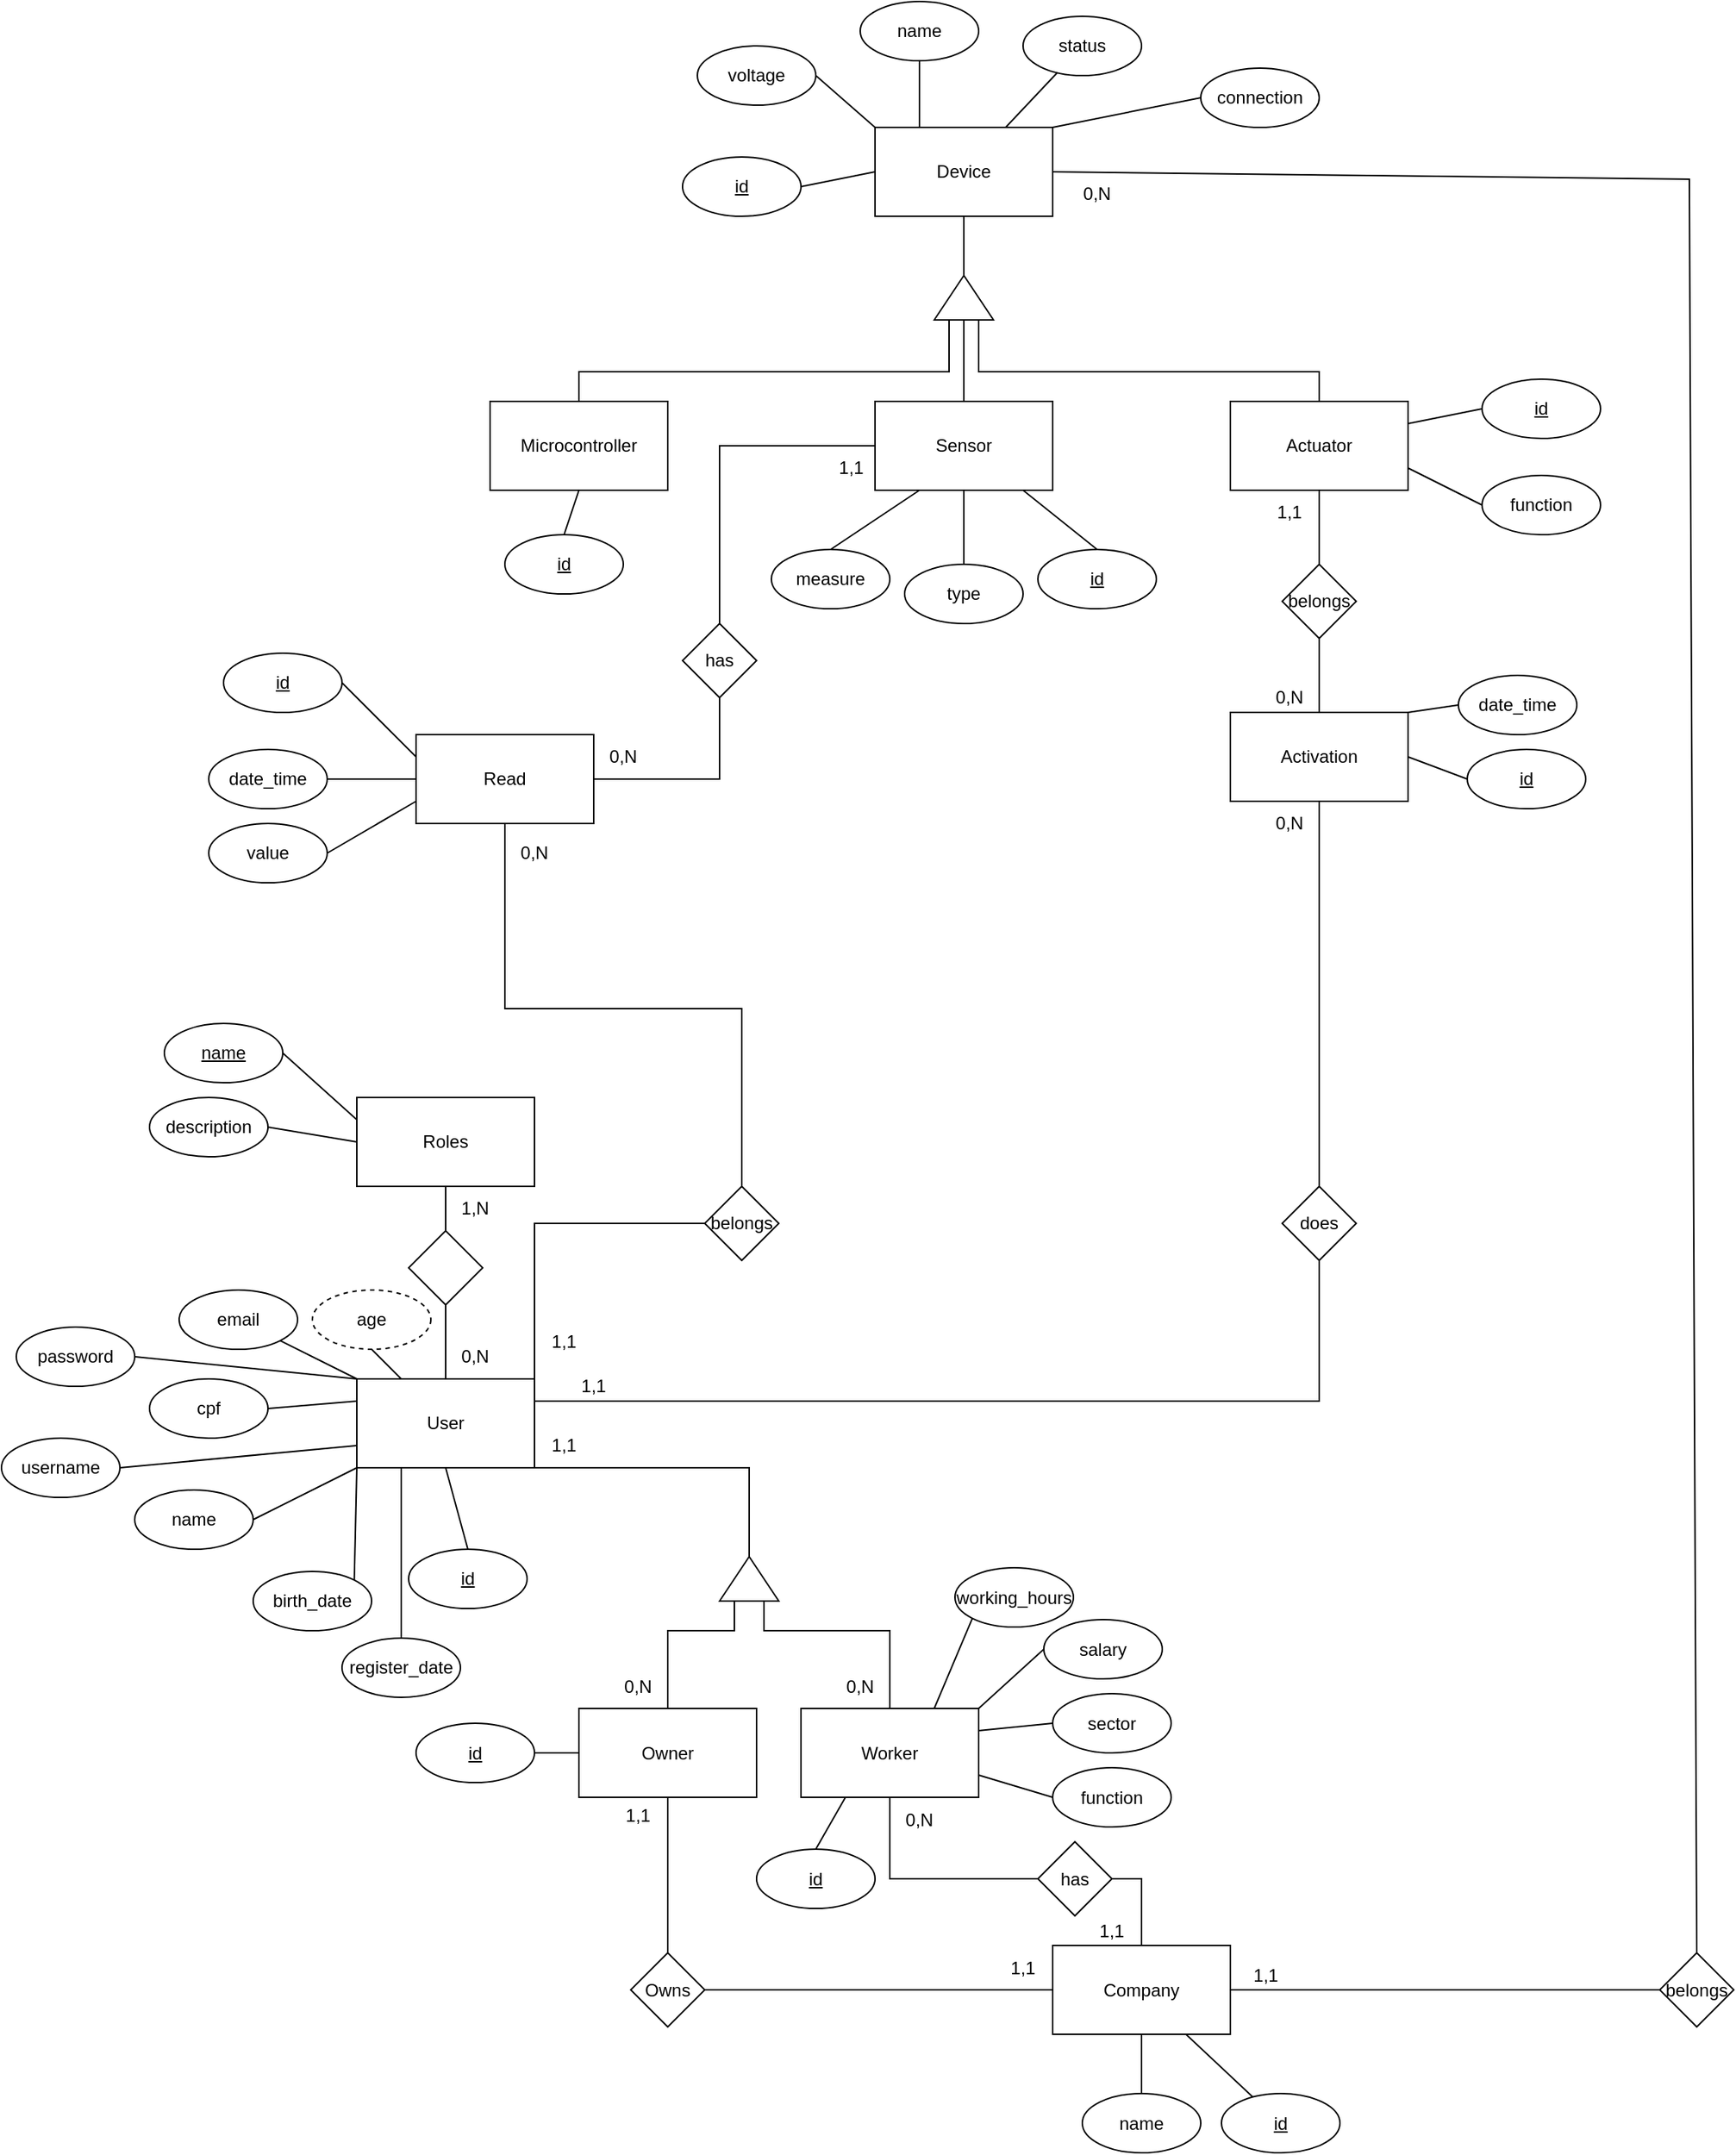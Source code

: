 <mxfile version="21.1.4" type="github">
  <diagram name="Página-1" id="2HrXvCDkFX0DEuUbTWAf">
    <mxGraphModel dx="2327" dy="1999" grid="1" gridSize="10" guides="1" tooltips="1" connect="1" arrows="1" fold="1" page="1" pageScale="1" pageWidth="827" pageHeight="1169" math="0" shadow="0">
      <root>
        <mxCell id="0" />
        <mxCell id="1" parent="0" />
        <mxCell id="Am-JmtcmofWB1MtlpI0O-1" value="User" style="rounded=0;whiteSpace=wrap;html=1;" vertex="1" parent="1">
          <mxGeometry x="-410" y="290" width="120" height="60" as="geometry" />
        </mxCell>
        <mxCell id="Am-JmtcmofWB1MtlpI0O-2" value="Roles" style="rounded=0;whiteSpace=wrap;html=1;" vertex="1" parent="1">
          <mxGeometry x="-410" y="100" width="120" height="60" as="geometry" />
        </mxCell>
        <mxCell id="Am-JmtcmofWB1MtlpI0O-5" value="Company" style="rounded=0;whiteSpace=wrap;html=1;" vertex="1" parent="1">
          <mxGeometry x="60" y="672.5" width="120" height="60" as="geometry" />
        </mxCell>
        <mxCell id="Am-JmtcmofWB1MtlpI0O-7" value="&lt;u&gt;name&lt;/u&gt;" style="ellipse;whiteSpace=wrap;html=1;" vertex="1" parent="1">
          <mxGeometry x="-540" y="50" width="80" height="40" as="geometry" />
        </mxCell>
        <mxCell id="Am-JmtcmofWB1MtlpI0O-8" value="name" style="ellipse;whiteSpace=wrap;html=1;" vertex="1" parent="1">
          <mxGeometry x="-560" y="365" width="80" height="40" as="geometry" />
        </mxCell>
        <mxCell id="Am-JmtcmofWB1MtlpI0O-9" value="username" style="ellipse;whiteSpace=wrap;html=1;" vertex="1" parent="1">
          <mxGeometry x="-650" y="330" width="80" height="40" as="geometry" />
        </mxCell>
        <mxCell id="Am-JmtcmofWB1MtlpI0O-10" value="email" style="ellipse;whiteSpace=wrap;html=1;" vertex="1" parent="1">
          <mxGeometry x="-530" y="230" width="80" height="40" as="geometry" />
        </mxCell>
        <mxCell id="Am-JmtcmofWB1MtlpI0O-11" value="cpf" style="ellipse;whiteSpace=wrap;html=1;" vertex="1" parent="1">
          <mxGeometry x="-550" y="290" width="80" height="40" as="geometry" />
        </mxCell>
        <mxCell id="Am-JmtcmofWB1MtlpI0O-12" value="password" style="ellipse;whiteSpace=wrap;html=1;" vertex="1" parent="1">
          <mxGeometry x="-640" y="255" width="80" height="40" as="geometry" />
        </mxCell>
        <mxCell id="Am-JmtcmofWB1MtlpI0O-13" value="birth_date" style="ellipse;whiteSpace=wrap;html=1;" vertex="1" parent="1">
          <mxGeometry x="-480" y="420" width="80" height="40" as="geometry" />
        </mxCell>
        <mxCell id="Am-JmtcmofWB1MtlpI0O-14" value="name" style="ellipse;whiteSpace=wrap;html=1;" vertex="1" parent="1">
          <mxGeometry x="80" y="772.5" width="80" height="40" as="geometry" />
        </mxCell>
        <mxCell id="Am-JmtcmofWB1MtlpI0O-16" value="" style="rhombus;whiteSpace=wrap;html=1;" vertex="1" parent="1">
          <mxGeometry x="-375" y="190" width="50" height="50" as="geometry" />
        </mxCell>
        <mxCell id="Am-JmtcmofWB1MtlpI0O-17" value="" style="endArrow=none;html=1;rounded=0;exitX=0.5;exitY=0;exitDx=0;exitDy=0;" edge="1" parent="1" source="Am-JmtcmofWB1MtlpI0O-1">
          <mxGeometry width="50" height="50" relative="1" as="geometry">
            <mxPoint x="-400" y="290" as="sourcePoint" />
            <mxPoint x="-350" y="240" as="targetPoint" />
          </mxGeometry>
        </mxCell>
        <mxCell id="Am-JmtcmofWB1MtlpI0O-18" value="" style="endArrow=none;html=1;rounded=0;exitX=0.5;exitY=0;exitDx=0;exitDy=0;" edge="1" parent="1" source="Am-JmtcmofWB1MtlpI0O-16">
          <mxGeometry width="50" height="50" relative="1" as="geometry">
            <mxPoint x="-400" y="210" as="sourcePoint" />
            <mxPoint x="-350" y="160" as="targetPoint" />
          </mxGeometry>
        </mxCell>
        <mxCell id="Am-JmtcmofWB1MtlpI0O-19" value="" style="endArrow=none;html=1;rounded=0;exitX=1;exitY=0.5;exitDx=0;exitDy=0;entryX=0;entryY=0.75;entryDx=0;entryDy=0;" edge="1" parent="1" source="Am-JmtcmofWB1MtlpI0O-9" target="Am-JmtcmofWB1MtlpI0O-1">
          <mxGeometry width="50" height="50" relative="1" as="geometry">
            <mxPoint x="-190" y="300" as="sourcePoint" />
            <mxPoint x="-140" y="250" as="targetPoint" />
          </mxGeometry>
        </mxCell>
        <mxCell id="Am-JmtcmofWB1MtlpI0O-20" value="description" style="ellipse;whiteSpace=wrap;html=1;" vertex="1" parent="1">
          <mxGeometry x="-550" y="100" width="80" height="40" as="geometry" />
        </mxCell>
        <mxCell id="Am-JmtcmofWB1MtlpI0O-22" value="" style="endArrow=none;html=1;rounded=0;entryX=1;entryY=0.5;entryDx=0;entryDy=0;exitX=0;exitY=0.5;exitDx=0;exitDy=0;" edge="1" parent="1" source="Am-JmtcmofWB1MtlpI0O-2" target="Am-JmtcmofWB1MtlpI0O-20">
          <mxGeometry width="50" height="50" relative="1" as="geometry">
            <mxPoint x="-530" y="230" as="sourcePoint" />
            <mxPoint x="-480" y="180" as="targetPoint" />
          </mxGeometry>
        </mxCell>
        <mxCell id="Am-JmtcmofWB1MtlpI0O-23" value="" style="endArrow=none;html=1;rounded=0;exitX=1;exitY=0.5;exitDx=0;exitDy=0;entryX=0;entryY=0.25;entryDx=0;entryDy=0;" edge="1" parent="1" source="Am-JmtcmofWB1MtlpI0O-7" target="Am-JmtcmofWB1MtlpI0O-2">
          <mxGeometry width="50" height="50" relative="1" as="geometry">
            <mxPoint x="-430" y="90" as="sourcePoint" />
            <mxPoint x="-380" y="40" as="targetPoint" />
          </mxGeometry>
        </mxCell>
        <mxCell id="Am-JmtcmofWB1MtlpI0O-24" value="" style="endArrow=none;html=1;rounded=0;exitX=1;exitY=0.5;exitDx=0;exitDy=0;entryX=0;entryY=0;entryDx=0;entryDy=0;" edge="1" parent="1" source="Am-JmtcmofWB1MtlpI0O-12" target="Am-JmtcmofWB1MtlpI0O-1">
          <mxGeometry width="50" height="50" relative="1" as="geometry">
            <mxPoint x="-180" y="310" as="sourcePoint" />
            <mxPoint x="-130" y="260" as="targetPoint" />
          </mxGeometry>
        </mxCell>
        <mxCell id="Am-JmtcmofWB1MtlpI0O-25" value="" style="endArrow=none;html=1;rounded=0;exitX=1;exitY=0;exitDx=0;exitDy=0;entryX=0;entryY=1;entryDx=0;entryDy=0;" edge="1" parent="1" source="Am-JmtcmofWB1MtlpI0O-13" target="Am-JmtcmofWB1MtlpI0O-1">
          <mxGeometry width="50" height="50" relative="1" as="geometry">
            <mxPoint x="-170" y="320" as="sourcePoint" />
            <mxPoint x="-120" y="270" as="targetPoint" />
          </mxGeometry>
        </mxCell>
        <mxCell id="Am-JmtcmofWB1MtlpI0O-26" value="" style="endArrow=none;html=1;rounded=0;exitX=1;exitY=0.5;exitDx=0;exitDy=0;entryX=0;entryY=1;entryDx=0;entryDy=0;" edge="1" parent="1" source="Am-JmtcmofWB1MtlpI0O-8" target="Am-JmtcmofWB1MtlpI0O-1">
          <mxGeometry width="50" height="50" relative="1" as="geometry">
            <mxPoint x="-160" y="330" as="sourcePoint" />
            <mxPoint x="-110" y="280" as="targetPoint" />
          </mxGeometry>
        </mxCell>
        <mxCell id="Am-JmtcmofWB1MtlpI0O-27" value="" style="endArrow=none;html=1;rounded=0;exitX=1;exitY=0.5;exitDx=0;exitDy=0;entryX=0;entryY=0.25;entryDx=0;entryDy=0;" edge="1" parent="1" source="Am-JmtcmofWB1MtlpI0O-11" target="Am-JmtcmofWB1MtlpI0O-1">
          <mxGeometry width="50" height="50" relative="1" as="geometry">
            <mxPoint x="-150" y="340" as="sourcePoint" />
            <mxPoint x="-100" y="290" as="targetPoint" />
          </mxGeometry>
        </mxCell>
        <mxCell id="Am-JmtcmofWB1MtlpI0O-28" value="" style="endArrow=none;html=1;rounded=0;entryX=1;entryY=1;entryDx=0;entryDy=0;" edge="1" parent="1" target="Am-JmtcmofWB1MtlpI0O-10">
          <mxGeometry width="50" height="50" relative="1" as="geometry">
            <mxPoint x="-410" y="290" as="sourcePoint" />
            <mxPoint x="-90" y="300" as="targetPoint" />
          </mxGeometry>
        </mxCell>
        <mxCell id="Am-JmtcmofWB1MtlpI0O-30" value="" style="endArrow=none;html=1;rounded=0;entryX=0.5;entryY=0;entryDx=0;entryDy=0;exitX=0.5;exitY=1;exitDx=0;exitDy=0;" edge="1" parent="1" source="Am-JmtcmofWB1MtlpI0O-5" target="Am-JmtcmofWB1MtlpI0O-14">
          <mxGeometry width="50" height="50" relative="1" as="geometry">
            <mxPoint x="130" y="642.5" as="sourcePoint" />
            <mxPoint x="180" y="592.5" as="targetPoint" />
          </mxGeometry>
        </mxCell>
        <mxCell id="Am-JmtcmofWB1MtlpI0O-35" value="1,N" style="text;html=1;strokeColor=none;fillColor=none;align=center;verticalAlign=middle;whiteSpace=wrap;rounded=0;" vertex="1" parent="1">
          <mxGeometry x="-360" y="160" width="60" height="30" as="geometry" />
        </mxCell>
        <mxCell id="Am-JmtcmofWB1MtlpI0O-36" value="0,N" style="text;html=1;strokeColor=none;fillColor=none;align=center;verticalAlign=middle;whiteSpace=wrap;rounded=0;" vertex="1" parent="1">
          <mxGeometry x="-360" y="260" width="60" height="30" as="geometry" />
        </mxCell>
        <mxCell id="Am-JmtcmofWB1MtlpI0O-39" value="Worker" style="rounded=0;whiteSpace=wrap;html=1;" vertex="1" parent="1">
          <mxGeometry x="-110" y="512.5" width="120" height="60" as="geometry" />
        </mxCell>
        <mxCell id="Am-JmtcmofWB1MtlpI0O-41" value="age" style="ellipse;whiteSpace=wrap;html=1;dashed=1;" vertex="1" parent="1">
          <mxGeometry x="-440" y="230" width="80" height="40" as="geometry" />
        </mxCell>
        <mxCell id="Am-JmtcmofWB1MtlpI0O-42" value="" style="endArrow=none;html=1;rounded=0;entryX=0.25;entryY=0;entryDx=0;entryDy=0;exitX=0.5;exitY=1;exitDx=0;exitDy=0;" edge="1" parent="1" source="Am-JmtcmofWB1MtlpI0O-41" target="Am-JmtcmofWB1MtlpI0O-1">
          <mxGeometry width="50" height="50" relative="1" as="geometry">
            <mxPoint x="-400" y="315" as="sourcePoint" />
            <mxPoint x="-452" y="274" as="targetPoint" />
          </mxGeometry>
        </mxCell>
        <mxCell id="Am-JmtcmofWB1MtlpI0O-45" value="register_date" style="ellipse;whiteSpace=wrap;html=1;" vertex="1" parent="1">
          <mxGeometry x="-420" y="465" width="80" height="40" as="geometry" />
        </mxCell>
        <mxCell id="Am-JmtcmofWB1MtlpI0O-46" value="" style="endArrow=none;html=1;rounded=0;exitX=0.5;exitY=0;exitDx=0;exitDy=0;entryX=0.25;entryY=1;entryDx=0;entryDy=0;" edge="1" parent="1" source="Am-JmtcmofWB1MtlpI0O-45" target="Am-JmtcmofWB1MtlpI0O-1">
          <mxGeometry width="50" height="50" relative="1" as="geometry">
            <mxPoint x="-390" y="430" as="sourcePoint" />
            <mxPoint x="-340" y="360" as="targetPoint" />
          </mxGeometry>
        </mxCell>
        <mxCell id="Am-JmtcmofWB1MtlpI0O-47" value="function" style="ellipse;whiteSpace=wrap;html=1;" vertex="1" parent="1">
          <mxGeometry x="60" y="552.5" width="80" height="40" as="geometry" />
        </mxCell>
        <mxCell id="Am-JmtcmofWB1MtlpI0O-48" value="sector" style="ellipse;whiteSpace=wrap;html=1;" vertex="1" parent="1">
          <mxGeometry x="60" y="502.5" width="80" height="40" as="geometry" />
        </mxCell>
        <mxCell id="Am-JmtcmofWB1MtlpI0O-49" value="working_hours" style="ellipse;whiteSpace=wrap;html=1;" vertex="1" parent="1">
          <mxGeometry x="-6" y="417.5" width="80" height="40" as="geometry" />
        </mxCell>
        <mxCell id="Am-JmtcmofWB1MtlpI0O-50" value="&lt;u&gt;id&lt;/u&gt;" style="ellipse;whiteSpace=wrap;html=1;" vertex="1" parent="1">
          <mxGeometry x="-375" y="405" width="80" height="40" as="geometry" />
        </mxCell>
        <mxCell id="Am-JmtcmofWB1MtlpI0O-51" value="" style="endArrow=none;html=1;rounded=0;exitX=0.5;exitY=1;exitDx=0;exitDy=0;entryX=0.5;entryY=0;entryDx=0;entryDy=0;" edge="1" parent="1" source="Am-JmtcmofWB1MtlpI0O-1" target="Am-JmtcmofWB1MtlpI0O-50">
          <mxGeometry width="50" height="50" relative="1" as="geometry">
            <mxPoint x="-452" y="436" as="sourcePoint" />
            <mxPoint x="-370" y="360" as="targetPoint" />
          </mxGeometry>
        </mxCell>
        <mxCell id="Am-JmtcmofWB1MtlpI0O-52" value="&lt;u&gt;id&lt;/u&gt;" style="ellipse;whiteSpace=wrap;html=1;" vertex="1" parent="1">
          <mxGeometry x="174" y="772.5" width="80" height="40" as="geometry" />
        </mxCell>
        <mxCell id="Am-JmtcmofWB1MtlpI0O-53" value="" style="endArrow=none;html=1;rounded=0;entryX=0.75;entryY=1;entryDx=0;entryDy=0;" edge="1" parent="1" source="Am-JmtcmofWB1MtlpI0O-52" target="Am-JmtcmofWB1MtlpI0O-5">
          <mxGeometry width="50" height="50" relative="1" as="geometry">
            <mxPoint y="712.5" as="sourcePoint" />
            <mxPoint x="-20" y="642.5" as="targetPoint" />
          </mxGeometry>
        </mxCell>
        <mxCell id="Am-JmtcmofWB1MtlpI0O-54" value="&lt;u&gt;id&lt;/u&gt;" style="ellipse;whiteSpace=wrap;html=1;" vertex="1" parent="1">
          <mxGeometry x="-140" y="607.5" width="80" height="40" as="geometry" />
        </mxCell>
        <mxCell id="Am-JmtcmofWB1MtlpI0O-57" value="salary" style="ellipse;whiteSpace=wrap;html=1;" vertex="1" parent="1">
          <mxGeometry x="54" y="452.5" width="80" height="40" as="geometry" />
        </mxCell>
        <mxCell id="Am-JmtcmofWB1MtlpI0O-61" value="has" style="rhombus;whiteSpace=wrap;html=1;" vertex="1" parent="1">
          <mxGeometry x="50" y="602.5" width="50" height="50" as="geometry" />
        </mxCell>
        <mxCell id="Am-JmtcmofWB1MtlpI0O-62" value="" style="endArrow=none;html=1;rounded=0;entryX=0.5;entryY=1;entryDx=0;entryDy=0;exitX=0;exitY=0.5;exitDx=0;exitDy=0;" edge="1" parent="1" source="Am-JmtcmofWB1MtlpI0O-61" target="Am-JmtcmofWB1MtlpI0O-39">
          <mxGeometry width="50" height="50" relative="1" as="geometry">
            <mxPoint x="-160" y="782.5" as="sourcePoint" />
            <mxPoint x="-110" y="732.5" as="targetPoint" />
            <Array as="points">
              <mxPoint x="-50" y="627.5" />
            </Array>
          </mxGeometry>
        </mxCell>
        <mxCell id="Am-JmtcmofWB1MtlpI0O-63" value="" style="endArrow=none;html=1;rounded=0;exitX=0.5;exitY=0;exitDx=0;exitDy=0;entryX=1;entryY=0.5;entryDx=0;entryDy=0;" edge="1" parent="1" source="Am-JmtcmofWB1MtlpI0O-5" target="Am-JmtcmofWB1MtlpI0O-61">
          <mxGeometry width="50" height="50" relative="1" as="geometry">
            <mxPoint x="-120" y="722.5" as="sourcePoint" />
            <mxPoint x="30" y="627.5" as="targetPoint" />
            <Array as="points">
              <mxPoint x="120" y="627.5" />
            </Array>
          </mxGeometry>
        </mxCell>
        <mxCell id="Am-JmtcmofWB1MtlpI0O-64" value="0,N" style="text;html=1;strokeColor=none;fillColor=none;align=center;verticalAlign=middle;whiteSpace=wrap;rounded=0;" vertex="1" parent="1">
          <mxGeometry x="-60" y="572.5" width="60" height="30" as="geometry" />
        </mxCell>
        <mxCell id="Am-JmtcmofWB1MtlpI0O-65" value="1,1" style="text;html=1;strokeColor=none;fillColor=none;align=center;verticalAlign=middle;whiteSpace=wrap;rounded=0;" vertex="1" parent="1">
          <mxGeometry x="70" y="647.5" width="60" height="30" as="geometry" />
        </mxCell>
        <mxCell id="Am-JmtcmofWB1MtlpI0O-67" value="" style="endArrow=none;html=1;rounded=0;exitX=1;exitY=0.75;exitDx=0;exitDy=0;entryX=1;entryY=0.5;entryDx=0;entryDy=0;" edge="1" parent="1" source="Am-JmtcmofWB1MtlpI0O-1" target="Am-JmtcmofWB1MtlpI0O-159">
          <mxGeometry width="50" height="50" relative="1" as="geometry">
            <mxPoint x="-390" y="430" as="sourcePoint" />
            <mxPoint x="-140" y="360" as="targetPoint" />
            <Array as="points">
              <mxPoint x="-290" y="350" />
              <mxPoint x="-145" y="350" />
            </Array>
          </mxGeometry>
        </mxCell>
        <mxCell id="Am-JmtcmofWB1MtlpI0O-68" value="" style="endArrow=none;html=1;rounded=0;exitX=0.5;exitY=0;exitDx=0;exitDy=0;entryX=0;entryY=0.75;entryDx=0;entryDy=0;" edge="1" parent="1" source="Am-JmtcmofWB1MtlpI0O-39" target="Am-JmtcmofWB1MtlpI0O-159">
          <mxGeometry width="50" height="50" relative="1" as="geometry">
            <mxPoint x="-160" y="542.5" as="sourcePoint" />
            <mxPoint x="-130" y="460" as="targetPoint" />
            <Array as="points">
              <mxPoint x="-50" y="460" />
              <mxPoint x="-135" y="460" />
            </Array>
          </mxGeometry>
        </mxCell>
        <mxCell id="Am-JmtcmofWB1MtlpI0O-69" value="" style="endArrow=none;html=1;rounded=0;exitX=0;exitY=1;exitDx=0;exitDy=0;entryX=0.75;entryY=0;entryDx=0;entryDy=0;" edge="1" parent="1" source="Am-JmtcmofWB1MtlpI0O-49" target="Am-JmtcmofWB1MtlpI0O-39">
          <mxGeometry width="50" height="50" relative="1" as="geometry">
            <mxPoint x="-352" y="548.5" as="sourcePoint" />
            <mxPoint x="-270" y="472.5" as="targetPoint" />
          </mxGeometry>
        </mxCell>
        <mxCell id="Am-JmtcmofWB1MtlpI0O-70" value="" style="endArrow=none;html=1;rounded=0;entryX=0.25;entryY=1;entryDx=0;entryDy=0;exitX=0.5;exitY=0;exitDx=0;exitDy=0;" edge="1" parent="1" source="Am-JmtcmofWB1MtlpI0O-54" target="Am-JmtcmofWB1MtlpI0O-39">
          <mxGeometry width="50" height="50" relative="1" as="geometry">
            <mxPoint x="-80" y="692.5" as="sourcePoint" />
            <mxPoint x="-30" y="642.5" as="targetPoint" />
          </mxGeometry>
        </mxCell>
        <mxCell id="Am-JmtcmofWB1MtlpI0O-71" value="" style="endArrow=none;html=1;rounded=0;entryX=1;entryY=0.75;entryDx=0;entryDy=0;exitX=0;exitY=0.5;exitDx=0;exitDy=0;" edge="1" parent="1" source="Am-JmtcmofWB1MtlpI0O-47" target="Am-JmtcmofWB1MtlpI0O-39">
          <mxGeometry width="50" height="50" relative="1" as="geometry">
            <mxPoint x="-80" y="692.5" as="sourcePoint" />
            <mxPoint x="-30" y="642.5" as="targetPoint" />
          </mxGeometry>
        </mxCell>
        <mxCell id="Am-JmtcmofWB1MtlpI0O-72" value="" style="endArrow=none;html=1;rounded=0;entryX=0;entryY=0.5;entryDx=0;entryDy=0;exitX=1;exitY=0.25;exitDx=0;exitDy=0;" edge="1" parent="1" source="Am-JmtcmofWB1MtlpI0O-39" target="Am-JmtcmofWB1MtlpI0O-48">
          <mxGeometry width="50" height="50" relative="1" as="geometry">
            <mxPoint x="-80" y="692.5" as="sourcePoint" />
            <mxPoint x="-30" y="642.5" as="targetPoint" />
          </mxGeometry>
        </mxCell>
        <mxCell id="Am-JmtcmofWB1MtlpI0O-73" value="" style="endArrow=none;html=1;rounded=0;entryX=0;entryY=0.5;entryDx=0;entryDy=0;exitX=1;exitY=0;exitDx=0;exitDy=0;" edge="1" parent="1" source="Am-JmtcmofWB1MtlpI0O-39" target="Am-JmtcmofWB1MtlpI0O-57">
          <mxGeometry width="50" height="50" relative="1" as="geometry">
            <mxPoint x="-80" y="692.5" as="sourcePoint" />
            <mxPoint x="-30" y="642.5" as="targetPoint" />
          </mxGeometry>
        </mxCell>
        <mxCell id="Am-JmtcmofWB1MtlpI0O-74" value="1,1" style="text;html=1;strokeColor=none;fillColor=none;align=center;verticalAlign=middle;whiteSpace=wrap;rounded=0;" vertex="1" parent="1">
          <mxGeometry x="-300" y="320" width="60" height="30" as="geometry" />
        </mxCell>
        <mxCell id="Am-JmtcmofWB1MtlpI0O-75" value="0,N" style="text;html=1;strokeColor=none;fillColor=none;align=center;verticalAlign=middle;whiteSpace=wrap;rounded=0;" vertex="1" parent="1">
          <mxGeometry x="-100" y="482.5" width="60" height="30" as="geometry" />
        </mxCell>
        <mxCell id="Am-JmtcmofWB1MtlpI0O-76" value="Device" style="rounded=0;whiteSpace=wrap;html=1;" vertex="1" parent="1">
          <mxGeometry x="-60" y="-555" width="120" height="60" as="geometry" />
        </mxCell>
        <mxCell id="Am-JmtcmofWB1MtlpI0O-77" value="&lt;u&gt;id&lt;/u&gt;" style="ellipse;whiteSpace=wrap;html=1;" vertex="1" parent="1">
          <mxGeometry x="-190" y="-535" width="80" height="40" as="geometry" />
        </mxCell>
        <mxCell id="Am-JmtcmofWB1MtlpI0O-78" value="voltage" style="ellipse;whiteSpace=wrap;html=1;" vertex="1" parent="1">
          <mxGeometry x="-180" y="-610" width="80" height="40" as="geometry" />
        </mxCell>
        <mxCell id="Am-JmtcmofWB1MtlpI0O-79" value="status" style="ellipse;whiteSpace=wrap;html=1;" vertex="1" parent="1">
          <mxGeometry x="40" y="-630" width="80" height="40" as="geometry" />
        </mxCell>
        <mxCell id="Am-JmtcmofWB1MtlpI0O-80" value="name" style="ellipse;whiteSpace=wrap;html=1;" vertex="1" parent="1">
          <mxGeometry x="-70" y="-640" width="80" height="40" as="geometry" />
        </mxCell>
        <mxCell id="Am-JmtcmofWB1MtlpI0O-81" value="connection" style="ellipse;whiteSpace=wrap;html=1;" vertex="1" parent="1">
          <mxGeometry x="160" y="-595" width="80" height="40" as="geometry" />
        </mxCell>
        <mxCell id="Am-JmtcmofWB1MtlpI0O-82" value="" style="triangle;whiteSpace=wrap;html=1;rotation=-90;" vertex="1" parent="1">
          <mxGeometry x="-15" y="-460" width="30" height="40" as="geometry" />
        </mxCell>
        <mxCell id="Am-JmtcmofWB1MtlpI0O-83" value="Microcontroller" style="rounded=0;whiteSpace=wrap;html=1;" vertex="1" parent="1">
          <mxGeometry x="-320" y="-370" width="120" height="60" as="geometry" />
        </mxCell>
        <mxCell id="Am-JmtcmofWB1MtlpI0O-84" value="&lt;u&gt;id&lt;/u&gt;" style="ellipse;whiteSpace=wrap;html=1;" vertex="1" parent="1">
          <mxGeometry x="-310" y="-280" width="80" height="40" as="geometry" />
        </mxCell>
        <mxCell id="Am-JmtcmofWB1MtlpI0O-85" value="Sensor" style="rounded=0;whiteSpace=wrap;html=1;" vertex="1" parent="1">
          <mxGeometry x="-60" y="-370" width="120" height="60" as="geometry" />
        </mxCell>
        <mxCell id="Am-JmtcmofWB1MtlpI0O-86" value="&lt;u&gt;id&lt;/u&gt;" style="ellipse;whiteSpace=wrap;html=1;" vertex="1" parent="1">
          <mxGeometry x="50" y="-270" width="80" height="40" as="geometry" />
        </mxCell>
        <mxCell id="Am-JmtcmofWB1MtlpI0O-87" value="measure" style="ellipse;whiteSpace=wrap;html=1;" vertex="1" parent="1">
          <mxGeometry x="-130" y="-270" width="80" height="40" as="geometry" />
        </mxCell>
        <mxCell id="Am-JmtcmofWB1MtlpI0O-88" value="Actuator" style="rounded=0;whiteSpace=wrap;html=1;" vertex="1" parent="1">
          <mxGeometry x="180" y="-370" width="120" height="60" as="geometry" />
        </mxCell>
        <mxCell id="Am-JmtcmofWB1MtlpI0O-89" value="&lt;u&gt;id&lt;/u&gt;" style="ellipse;whiteSpace=wrap;html=1;" vertex="1" parent="1">
          <mxGeometry x="350" y="-385" width="80" height="40" as="geometry" />
        </mxCell>
        <mxCell id="Am-JmtcmofWB1MtlpI0O-90" value="function" style="ellipse;whiteSpace=wrap;html=1;" vertex="1" parent="1">
          <mxGeometry x="350" y="-320" width="80" height="40" as="geometry" />
        </mxCell>
        <mxCell id="Am-JmtcmofWB1MtlpI0O-91" value="Read" style="rounded=0;whiteSpace=wrap;html=1;" vertex="1" parent="1">
          <mxGeometry x="-370" y="-145" width="120" height="60" as="geometry" />
        </mxCell>
        <mxCell id="Am-JmtcmofWB1MtlpI0O-92" value="&lt;u&gt;id&lt;/u&gt;" style="ellipse;whiteSpace=wrap;html=1;" vertex="1" parent="1">
          <mxGeometry x="-500" y="-200" width="80" height="40" as="geometry" />
        </mxCell>
        <mxCell id="Am-JmtcmofWB1MtlpI0O-93" value="value" style="ellipse;whiteSpace=wrap;html=1;" vertex="1" parent="1">
          <mxGeometry x="-510" y="-85" width="80" height="40" as="geometry" />
        </mxCell>
        <mxCell id="Am-JmtcmofWB1MtlpI0O-94" value="date_time" style="ellipse;whiteSpace=wrap;html=1;" vertex="1" parent="1">
          <mxGeometry x="-510" y="-135" width="80" height="40" as="geometry" />
        </mxCell>
        <mxCell id="Am-JmtcmofWB1MtlpI0O-95" value="type" style="ellipse;whiteSpace=wrap;html=1;" vertex="1" parent="1">
          <mxGeometry x="-40" y="-260" width="80" height="40" as="geometry" />
        </mxCell>
        <mxCell id="Am-JmtcmofWB1MtlpI0O-96" value="" style="endArrow=none;html=1;rounded=0;entryX=0.5;entryY=1;entryDx=0;entryDy=0;exitX=1;exitY=0.5;exitDx=0;exitDy=0;" edge="1" parent="1" source="Am-JmtcmofWB1MtlpI0O-82" target="Am-JmtcmofWB1MtlpI0O-76">
          <mxGeometry width="50" height="50" relative="1" as="geometry">
            <mxPoint x="-40" y="-370" as="sourcePoint" />
            <mxPoint x="10" y="-420" as="targetPoint" />
          </mxGeometry>
        </mxCell>
        <mxCell id="Am-JmtcmofWB1MtlpI0O-97" value="" style="endArrow=none;html=1;rounded=0;entryX=1;entryY=0.5;entryDx=0;entryDy=0;exitX=0;exitY=0.5;exitDx=0;exitDy=0;" edge="1" parent="1" source="Am-JmtcmofWB1MtlpI0O-76" target="Am-JmtcmofWB1MtlpI0O-77">
          <mxGeometry width="50" height="50" relative="1" as="geometry">
            <mxPoint x="10" y="-280" as="sourcePoint" />
            <mxPoint x="60" y="-330" as="targetPoint" />
          </mxGeometry>
        </mxCell>
        <mxCell id="Am-JmtcmofWB1MtlpI0O-98" value="" style="endArrow=none;html=1;rounded=0;entryX=1;entryY=0.5;entryDx=0;entryDy=0;exitX=0;exitY=0;exitDx=0;exitDy=0;" edge="1" parent="1" source="Am-JmtcmofWB1MtlpI0O-76" target="Am-JmtcmofWB1MtlpI0O-78">
          <mxGeometry width="50" height="50" relative="1" as="geometry">
            <mxPoint x="10" y="-280" as="sourcePoint" />
            <mxPoint x="60" y="-330" as="targetPoint" />
          </mxGeometry>
        </mxCell>
        <mxCell id="Am-JmtcmofWB1MtlpI0O-99" value="" style="endArrow=none;html=1;rounded=0;entryX=0.5;entryY=1;entryDx=0;entryDy=0;exitX=0.25;exitY=0;exitDx=0;exitDy=0;" edge="1" parent="1" source="Am-JmtcmofWB1MtlpI0O-76" target="Am-JmtcmofWB1MtlpI0O-80">
          <mxGeometry width="50" height="50" relative="1" as="geometry">
            <mxPoint x="10" y="-280" as="sourcePoint" />
            <mxPoint x="60" y="-330" as="targetPoint" />
          </mxGeometry>
        </mxCell>
        <mxCell id="Am-JmtcmofWB1MtlpI0O-100" value="" style="endArrow=none;html=1;rounded=0;" edge="1" parent="1" source="Am-JmtcmofWB1MtlpI0O-79" target="Am-JmtcmofWB1MtlpI0O-76">
          <mxGeometry width="50" height="50" relative="1" as="geometry">
            <mxPoint x="10" y="-280" as="sourcePoint" />
            <mxPoint x="60" y="-330" as="targetPoint" />
          </mxGeometry>
        </mxCell>
        <mxCell id="Am-JmtcmofWB1MtlpI0O-101" value="" style="endArrow=none;html=1;rounded=0;entryX=0;entryY=0.5;entryDx=0;entryDy=0;exitX=1;exitY=0;exitDx=0;exitDy=0;" edge="1" parent="1" source="Am-JmtcmofWB1MtlpI0O-76" target="Am-JmtcmofWB1MtlpI0O-81">
          <mxGeometry width="50" height="50" relative="1" as="geometry">
            <mxPoint x="10" y="-280" as="sourcePoint" />
            <mxPoint x="60" y="-330" as="targetPoint" />
          </mxGeometry>
        </mxCell>
        <mxCell id="Am-JmtcmofWB1MtlpI0O-102" value="" style="endArrow=none;html=1;rounded=0;entryX=0;entryY=0.5;entryDx=0;entryDy=0;exitX=0.5;exitY=0;exitDx=0;exitDy=0;" edge="1" parent="1" source="Am-JmtcmofWB1MtlpI0O-85" target="Am-JmtcmofWB1MtlpI0O-82">
          <mxGeometry width="50" height="50" relative="1" as="geometry">
            <mxPoint x="10" y="-280" as="sourcePoint" />
            <mxPoint x="60" y="-330" as="targetPoint" />
          </mxGeometry>
        </mxCell>
        <mxCell id="Am-JmtcmofWB1MtlpI0O-103" value="" style="endArrow=none;html=1;rounded=0;entryX=0;entryY=0.25;entryDx=0;entryDy=0;exitX=0.5;exitY=0;exitDx=0;exitDy=0;" edge="1" parent="1" source="Am-JmtcmofWB1MtlpI0O-83" target="Am-JmtcmofWB1MtlpI0O-82">
          <mxGeometry width="50" height="50" relative="1" as="geometry">
            <mxPoint x="-230" y="-390" as="sourcePoint" />
            <mxPoint x="-30" y="-410" as="targetPoint" />
            <Array as="points">
              <mxPoint x="-260" y="-390" />
              <mxPoint x="-10" y="-390" />
            </Array>
          </mxGeometry>
        </mxCell>
        <mxCell id="Am-JmtcmofWB1MtlpI0O-104" value="" style="endArrow=none;html=1;rounded=0;entryX=0.25;entryY=1;entryDx=0;entryDy=0;exitX=0.5;exitY=0;exitDx=0;exitDy=0;" edge="1" parent="1" source="Am-JmtcmofWB1MtlpI0O-87" target="Am-JmtcmofWB1MtlpI0O-85">
          <mxGeometry width="50" height="50" relative="1" as="geometry">
            <mxPoint x="10" y="-280" as="sourcePoint" />
            <mxPoint x="60" y="-330" as="targetPoint" />
          </mxGeometry>
        </mxCell>
        <mxCell id="Am-JmtcmofWB1MtlpI0O-105" value="" style="endArrow=none;html=1;rounded=0;entryX=0.5;entryY=1;entryDx=0;entryDy=0;exitX=0.5;exitY=0;exitDx=0;exitDy=0;" edge="1" parent="1" source="Am-JmtcmofWB1MtlpI0O-95" target="Am-JmtcmofWB1MtlpI0O-85">
          <mxGeometry width="50" height="50" relative="1" as="geometry">
            <mxPoint x="10" y="-280" as="sourcePoint" />
            <mxPoint x="60" y="-330" as="targetPoint" />
          </mxGeometry>
        </mxCell>
        <mxCell id="Am-JmtcmofWB1MtlpI0O-106" value="" style="endArrow=none;html=1;rounded=0;exitX=0.5;exitY=0;exitDx=0;exitDy=0;" edge="1" parent="1" source="Am-JmtcmofWB1MtlpI0O-86">
          <mxGeometry width="50" height="50" relative="1" as="geometry">
            <mxPoint x="10" y="-280" as="sourcePoint" />
            <mxPoint x="40" y="-310" as="targetPoint" />
          </mxGeometry>
        </mxCell>
        <mxCell id="Am-JmtcmofWB1MtlpI0O-107" value="" style="endArrow=none;html=1;rounded=0;entryX=0;entryY=0.75;entryDx=0;entryDy=0;exitX=0.5;exitY=0;exitDx=0;exitDy=0;" edge="1" parent="1" source="Am-JmtcmofWB1MtlpI0O-88" target="Am-JmtcmofWB1MtlpI0O-82">
          <mxGeometry width="50" height="50" relative="1" as="geometry">
            <mxPoint x="150" y="-390" as="sourcePoint" />
            <mxPoint x="60" y="-330" as="targetPoint" />
            <Array as="points">
              <mxPoint x="240" y="-390" />
              <mxPoint x="10" y="-390" />
            </Array>
          </mxGeometry>
        </mxCell>
        <mxCell id="Am-JmtcmofWB1MtlpI0O-108" value="" style="endArrow=none;html=1;rounded=0;entryX=1;entryY=0.25;entryDx=0;entryDy=0;exitX=0;exitY=0.5;exitDx=0;exitDy=0;" edge="1" parent="1" source="Am-JmtcmofWB1MtlpI0O-89" target="Am-JmtcmofWB1MtlpI0O-88">
          <mxGeometry width="50" height="50" relative="1" as="geometry">
            <mxPoint x="10" y="-280" as="sourcePoint" />
            <mxPoint x="60" y="-330" as="targetPoint" />
          </mxGeometry>
        </mxCell>
        <mxCell id="Am-JmtcmofWB1MtlpI0O-109" value="" style="endArrow=none;html=1;rounded=0;entryX=1;entryY=0.75;entryDx=0;entryDy=0;exitX=0;exitY=0.5;exitDx=0;exitDy=0;" edge="1" parent="1" source="Am-JmtcmofWB1MtlpI0O-90" target="Am-JmtcmofWB1MtlpI0O-88">
          <mxGeometry width="50" height="50" relative="1" as="geometry">
            <mxPoint x="10" y="-280" as="sourcePoint" />
            <mxPoint x="60" y="-330" as="targetPoint" />
          </mxGeometry>
        </mxCell>
        <mxCell id="Am-JmtcmofWB1MtlpI0O-110" value="" style="endArrow=none;html=1;rounded=0;entryX=0.5;entryY=0;entryDx=0;entryDy=0;exitX=0.5;exitY=1;exitDx=0;exitDy=0;" edge="1" parent="1" source="Am-JmtcmofWB1MtlpI0O-83" target="Am-JmtcmofWB1MtlpI0O-84">
          <mxGeometry width="50" height="50" relative="1" as="geometry">
            <mxPoint x="10" y="-280" as="sourcePoint" />
            <mxPoint x="60" y="-330" as="targetPoint" />
          </mxGeometry>
        </mxCell>
        <mxCell id="Am-JmtcmofWB1MtlpI0O-111" value="" style="endArrow=none;html=1;rounded=0;entryX=0;entryY=0.5;entryDx=0;entryDy=0;exitX=0.5;exitY=0;exitDx=0;exitDy=0;" edge="1" parent="1" source="Am-JmtcmofWB1MtlpI0O-112" target="Am-JmtcmofWB1MtlpI0O-85">
          <mxGeometry width="50" height="50" relative="1" as="geometry">
            <mxPoint x="-160" y="-220" as="sourcePoint" />
            <mxPoint x="60" y="-330" as="targetPoint" />
            <Array as="points">
              <mxPoint x="-165" y="-340" />
            </Array>
          </mxGeometry>
        </mxCell>
        <mxCell id="Am-JmtcmofWB1MtlpI0O-112" value="has" style="rhombus;whiteSpace=wrap;html=1;" vertex="1" parent="1">
          <mxGeometry x="-190" y="-220" width="50" height="50" as="geometry" />
        </mxCell>
        <mxCell id="Am-JmtcmofWB1MtlpI0O-113" value="" style="endArrow=none;html=1;rounded=0;exitX=1;exitY=0.5;exitDx=0;exitDy=0;entryX=0.5;entryY=1;entryDx=0;entryDy=0;" edge="1" parent="1" source="Am-JmtcmofWB1MtlpI0O-91" target="Am-JmtcmofWB1MtlpI0O-112">
          <mxGeometry width="50" height="50" relative="1" as="geometry">
            <mxPoint x="-130" y="-130" as="sourcePoint" />
            <mxPoint x="-80" y="-180" as="targetPoint" />
            <Array as="points">
              <mxPoint x="-165" y="-115" />
            </Array>
          </mxGeometry>
        </mxCell>
        <mxCell id="Am-JmtcmofWB1MtlpI0O-117" value="" style="endArrow=none;html=1;rounded=0;exitX=0;exitY=0.5;exitDx=0;exitDy=0;entryX=1;entryY=0.5;entryDx=0;entryDy=0;" edge="1" parent="1" source="Am-JmtcmofWB1MtlpI0O-91" target="Am-JmtcmofWB1MtlpI0O-94">
          <mxGeometry width="50" height="50" relative="1" as="geometry">
            <mxPoint x="-130" y="-130" as="sourcePoint" />
            <mxPoint x="-400" y="-40" as="targetPoint" />
          </mxGeometry>
        </mxCell>
        <mxCell id="Am-JmtcmofWB1MtlpI0O-118" value="" style="endArrow=none;html=1;rounded=0;entryX=0;entryY=0.75;entryDx=0;entryDy=0;exitX=1;exitY=0.5;exitDx=0;exitDy=0;" edge="1" parent="1" source="Am-JmtcmofWB1MtlpI0O-93" target="Am-JmtcmofWB1MtlpI0O-91">
          <mxGeometry width="50" height="50" relative="1" as="geometry">
            <mxPoint x="-130" y="-130" as="sourcePoint" />
            <mxPoint x="-80" y="-180" as="targetPoint" />
          </mxGeometry>
        </mxCell>
        <mxCell id="Am-JmtcmofWB1MtlpI0O-119" value="" style="endArrow=none;html=1;rounded=0;entryX=0;entryY=0.25;entryDx=0;entryDy=0;exitX=1;exitY=0.5;exitDx=0;exitDy=0;" edge="1" parent="1" source="Am-JmtcmofWB1MtlpI0O-92" target="Am-JmtcmofWB1MtlpI0O-91">
          <mxGeometry width="50" height="50" relative="1" as="geometry">
            <mxPoint x="10" y="-190" as="sourcePoint" />
            <mxPoint x="60" y="-240" as="targetPoint" />
          </mxGeometry>
        </mxCell>
        <mxCell id="Am-JmtcmofWB1MtlpI0O-120" value="0,N" style="text;html=1;strokeColor=none;fillColor=none;align=center;verticalAlign=middle;whiteSpace=wrap;rounded=0;" vertex="1" parent="1">
          <mxGeometry x="-260" y="-145" width="60" height="30" as="geometry" />
        </mxCell>
        <mxCell id="Am-JmtcmofWB1MtlpI0O-121" value="1,1" style="text;html=1;strokeColor=none;fillColor=none;align=center;verticalAlign=middle;whiteSpace=wrap;rounded=0;" vertex="1" parent="1">
          <mxGeometry x="-106" y="-340" width="60" height="30" as="geometry" />
        </mxCell>
        <mxCell id="Am-JmtcmofWB1MtlpI0O-124" value="Activation" style="rounded=0;whiteSpace=wrap;html=1;" vertex="1" parent="1">
          <mxGeometry x="180" y="-160" width="120" height="60" as="geometry" />
        </mxCell>
        <mxCell id="Am-JmtcmofWB1MtlpI0O-125" value="belongs" style="rhombus;whiteSpace=wrap;html=1;" vertex="1" parent="1">
          <mxGeometry x="215" y="-260" width="50" height="50" as="geometry" />
        </mxCell>
        <mxCell id="Am-JmtcmofWB1MtlpI0O-126" value="" style="endArrow=none;html=1;rounded=0;entryX=0.5;entryY=1;entryDx=0;entryDy=0;exitX=0.5;exitY=0;exitDx=0;exitDy=0;" edge="1" parent="1" source="Am-JmtcmofWB1MtlpI0O-124" target="Am-JmtcmofWB1MtlpI0O-125">
          <mxGeometry width="50" height="50" relative="1" as="geometry">
            <mxPoint x="360" y="-290" as="sourcePoint" />
            <mxPoint x="310" y="-315" as="targetPoint" />
          </mxGeometry>
        </mxCell>
        <mxCell id="Am-JmtcmofWB1MtlpI0O-127" value="" style="endArrow=none;html=1;rounded=0;entryX=0.5;entryY=1;entryDx=0;entryDy=0;exitX=0.5;exitY=0;exitDx=0;exitDy=0;" edge="1" parent="1" source="Am-JmtcmofWB1MtlpI0O-125" target="Am-JmtcmofWB1MtlpI0O-88">
          <mxGeometry width="50" height="50" relative="1" as="geometry">
            <mxPoint x="370" y="-280" as="sourcePoint" />
            <mxPoint x="320" y="-305" as="targetPoint" />
          </mxGeometry>
        </mxCell>
        <mxCell id="Am-JmtcmofWB1MtlpI0O-129" value="belongs" style="rhombus;whiteSpace=wrap;html=1;" vertex="1" parent="1">
          <mxGeometry x="-175" y="160" width="50" height="50" as="geometry" />
        </mxCell>
        <mxCell id="Am-JmtcmofWB1MtlpI0O-130" value="" style="endArrow=none;html=1;rounded=0;entryX=0.5;entryY=1;entryDx=0;entryDy=0;exitX=0.5;exitY=0;exitDx=0;exitDy=0;" edge="1" parent="1" source="Am-JmtcmofWB1MtlpI0O-129" target="Am-JmtcmofWB1MtlpI0O-91">
          <mxGeometry width="50" height="50" relative="1" as="geometry">
            <mxPoint x="-80" y="150" as="sourcePoint" />
            <mxPoint x="-30" y="100" as="targetPoint" />
            <Array as="points">
              <mxPoint x="-150" y="40" />
              <mxPoint x="-310" y="40" />
            </Array>
          </mxGeometry>
        </mxCell>
        <mxCell id="Am-JmtcmofWB1MtlpI0O-131" value="" style="endArrow=none;html=1;rounded=0;exitX=0;exitY=0.5;exitDx=0;exitDy=0;entryX=1;entryY=0;entryDx=0;entryDy=0;" edge="1" parent="1" source="Am-JmtcmofWB1MtlpI0O-129" target="Am-JmtcmofWB1MtlpI0O-1">
          <mxGeometry width="50" height="50" relative="1" as="geometry">
            <mxPoint x="-80" y="150" as="sourcePoint" />
            <mxPoint x="-30" y="100" as="targetPoint" />
            <Array as="points">
              <mxPoint x="-290" y="185" />
            </Array>
          </mxGeometry>
        </mxCell>
        <mxCell id="Am-JmtcmofWB1MtlpI0O-132" value="does" style="rhombus;whiteSpace=wrap;html=1;" vertex="1" parent="1">
          <mxGeometry x="215" y="160" width="50" height="50" as="geometry" />
        </mxCell>
        <mxCell id="Am-JmtcmofWB1MtlpI0O-133" value="" style="endArrow=none;html=1;rounded=0;entryX=0.5;entryY=1;entryDx=0;entryDy=0;" edge="1" parent="1" source="Am-JmtcmofWB1MtlpI0O-132" target="Am-JmtcmofWB1MtlpI0O-124">
          <mxGeometry width="50" height="50" relative="1" as="geometry">
            <mxPoint x="-110" y="200" as="sourcePoint" />
            <mxPoint x="-60" y="150" as="targetPoint" />
          </mxGeometry>
        </mxCell>
        <mxCell id="Am-JmtcmofWB1MtlpI0O-134" value="" style="endArrow=none;html=1;rounded=0;exitX=1;exitY=0.25;exitDx=0;exitDy=0;entryX=0.5;entryY=1;entryDx=0;entryDy=0;" edge="1" parent="1" source="Am-JmtcmofWB1MtlpI0O-1" target="Am-JmtcmofWB1MtlpI0O-132">
          <mxGeometry width="50" height="50" relative="1" as="geometry">
            <mxPoint x="-110" y="200" as="sourcePoint" />
            <mxPoint x="240" y="310" as="targetPoint" />
            <Array as="points">
              <mxPoint x="240" y="305" />
            </Array>
          </mxGeometry>
        </mxCell>
        <mxCell id="Am-JmtcmofWB1MtlpI0O-135" value="1,1" style="text;html=1;strokeColor=none;fillColor=none;align=center;verticalAlign=middle;whiteSpace=wrap;rounded=0;" vertex="1" parent="1">
          <mxGeometry x="-300" y="250" width="60" height="30" as="geometry" />
        </mxCell>
        <mxCell id="Am-JmtcmofWB1MtlpI0O-136" value="0,N" style="text;html=1;strokeColor=none;fillColor=none;align=center;verticalAlign=middle;whiteSpace=wrap;rounded=0;" vertex="1" parent="1">
          <mxGeometry x="-320" y="-80" width="60" height="30" as="geometry" />
        </mxCell>
        <mxCell id="Am-JmtcmofWB1MtlpI0O-137" value="1,1" style="text;html=1;strokeColor=none;fillColor=none;align=center;verticalAlign=middle;whiteSpace=wrap;rounded=0;" vertex="1" parent="1">
          <mxGeometry x="-280" y="280" width="60" height="30" as="geometry" />
        </mxCell>
        <mxCell id="Am-JmtcmofWB1MtlpI0O-138" value="0,N" style="text;html=1;strokeColor=none;fillColor=none;align=center;verticalAlign=middle;whiteSpace=wrap;rounded=0;" vertex="1" parent="1">
          <mxGeometry x="190" y="-100" width="60" height="30" as="geometry" />
        </mxCell>
        <mxCell id="Am-JmtcmofWB1MtlpI0O-139" value="&lt;u&gt;id&lt;/u&gt;" style="ellipse;whiteSpace=wrap;html=1;" vertex="1" parent="1">
          <mxGeometry x="340" y="-135" width="80" height="40" as="geometry" />
        </mxCell>
        <mxCell id="Am-JmtcmofWB1MtlpI0O-140" value="" style="endArrow=none;html=1;rounded=0;entryX=0;entryY=0.5;entryDx=0;entryDy=0;exitX=1;exitY=0.5;exitDx=0;exitDy=0;" edge="1" parent="1" source="Am-JmtcmofWB1MtlpI0O-124" target="Am-JmtcmofWB1MtlpI0O-139">
          <mxGeometry width="50" height="50" relative="1" as="geometry">
            <mxPoint x="-110" y="50" as="sourcePoint" />
            <mxPoint x="-60" as="targetPoint" />
          </mxGeometry>
        </mxCell>
        <mxCell id="Am-JmtcmofWB1MtlpI0O-141" value="date_time" style="ellipse;whiteSpace=wrap;html=1;" vertex="1" parent="1">
          <mxGeometry x="334" y="-185" width="80" height="40" as="geometry" />
        </mxCell>
        <mxCell id="Am-JmtcmofWB1MtlpI0O-142" value="" style="endArrow=none;html=1;rounded=0;entryX=0;entryY=0.5;entryDx=0;entryDy=0;exitX=1;exitY=0;exitDx=0;exitDy=0;" edge="1" parent="1" source="Am-JmtcmofWB1MtlpI0O-124" target="Am-JmtcmofWB1MtlpI0O-141">
          <mxGeometry width="50" height="50" relative="1" as="geometry">
            <mxPoint x="-110" y="30" as="sourcePoint" />
            <mxPoint x="-60" y="-20" as="targetPoint" />
          </mxGeometry>
        </mxCell>
        <mxCell id="Am-JmtcmofWB1MtlpI0O-144" value="Owns" style="rhombus;whiteSpace=wrap;html=1;" vertex="1" parent="1">
          <mxGeometry x="-225" y="677.5" width="50" height="50" as="geometry" />
        </mxCell>
        <mxCell id="Am-JmtcmofWB1MtlpI0O-146" value="" style="endArrow=none;html=1;rounded=0;entryX=1;entryY=0.5;entryDx=0;entryDy=0;exitX=0;exitY=0.5;exitDx=0;exitDy=0;" edge="1" parent="1" source="Am-JmtcmofWB1MtlpI0O-5" target="Am-JmtcmofWB1MtlpI0O-144">
          <mxGeometry width="50" height="50" relative="1" as="geometry">
            <mxPoint x="-130" y="480" as="sourcePoint" />
            <mxPoint x="-80" y="430" as="targetPoint" />
          </mxGeometry>
        </mxCell>
        <mxCell id="Am-JmtcmofWB1MtlpI0O-147" value="0,N" style="text;html=1;strokeColor=none;fillColor=none;align=center;verticalAlign=middle;whiteSpace=wrap;rounded=0;" vertex="1" parent="1">
          <mxGeometry x="-250" y="482.5" width="60" height="30" as="geometry" />
        </mxCell>
        <mxCell id="Am-JmtcmofWB1MtlpI0O-148" value="1,1" style="text;html=1;strokeColor=none;fillColor=none;align=center;verticalAlign=middle;whiteSpace=wrap;rounded=0;" vertex="1" parent="1">
          <mxGeometry x="10" y="672.5" width="60" height="30" as="geometry" />
        </mxCell>
        <mxCell id="Am-JmtcmofWB1MtlpI0O-149" value="0,N" style="text;html=1;strokeColor=none;fillColor=none;align=center;verticalAlign=middle;whiteSpace=wrap;rounded=0;" vertex="1" parent="1">
          <mxGeometry x="190" y="-185" width="60" height="30" as="geometry" />
        </mxCell>
        <mxCell id="Am-JmtcmofWB1MtlpI0O-150" value="1,1" style="text;html=1;strokeColor=none;fillColor=none;align=center;verticalAlign=middle;whiteSpace=wrap;rounded=0;" vertex="1" parent="1">
          <mxGeometry x="190" y="-310" width="60" height="30" as="geometry" />
        </mxCell>
        <mxCell id="Am-JmtcmofWB1MtlpI0O-151" value="" style="endArrow=none;html=1;rounded=0;entryX=1;entryY=0.5;entryDx=0;entryDy=0;exitX=0.5;exitY=0;exitDx=0;exitDy=0;" edge="1" parent="1" source="Am-JmtcmofWB1MtlpI0O-152" target="Am-JmtcmofWB1MtlpI0O-76">
          <mxGeometry width="50" height="50" relative="1" as="geometry">
            <mxPoint x="480" y="578.0" as="sourcePoint" />
            <mxPoint x="400" y="-420" as="targetPoint" />
            <Array as="points">
              <mxPoint x="490" y="-520" />
            </Array>
          </mxGeometry>
        </mxCell>
        <mxCell id="Am-JmtcmofWB1MtlpI0O-152" value="belongs" style="rhombus;whiteSpace=wrap;html=1;" vertex="1" parent="1">
          <mxGeometry x="470" y="677.5" width="50" height="50" as="geometry" />
        </mxCell>
        <mxCell id="Am-JmtcmofWB1MtlpI0O-153" value="" style="endArrow=none;html=1;rounded=0;exitX=1;exitY=0.5;exitDx=0;exitDy=0;entryX=0;entryY=0.5;entryDx=0;entryDy=0;" edge="1" parent="1" source="Am-JmtcmofWB1MtlpI0O-5" target="Am-JmtcmofWB1MtlpI0O-152">
          <mxGeometry width="50" height="50" relative="1" as="geometry">
            <mxPoint x="370" y="597.5" as="sourcePoint" />
            <mxPoint x="420" y="547.5" as="targetPoint" />
          </mxGeometry>
        </mxCell>
        <mxCell id="Am-JmtcmofWB1MtlpI0O-154" value="1,1" style="text;html=1;strokeColor=none;fillColor=none;align=center;verticalAlign=middle;whiteSpace=wrap;rounded=0;" vertex="1" parent="1">
          <mxGeometry x="174" y="677.5" width="60" height="30" as="geometry" />
        </mxCell>
        <mxCell id="Am-JmtcmofWB1MtlpI0O-155" value="0,N" style="text;html=1;strokeColor=none;fillColor=none;align=center;verticalAlign=middle;whiteSpace=wrap;rounded=0;" vertex="1" parent="1">
          <mxGeometry x="60" y="-525" width="60" height="30" as="geometry" />
        </mxCell>
        <mxCell id="Am-JmtcmofWB1MtlpI0O-157" value="Owner" style="rounded=0;whiteSpace=wrap;html=1;" vertex="1" parent="1">
          <mxGeometry x="-260" y="512.5" width="120" height="60" as="geometry" />
        </mxCell>
        <mxCell id="Am-JmtcmofWB1MtlpI0O-159" value="" style="triangle;whiteSpace=wrap;html=1;rotation=-90;" vertex="1" parent="1">
          <mxGeometry x="-160" y="405" width="30" height="40" as="geometry" />
        </mxCell>
        <mxCell id="Am-JmtcmofWB1MtlpI0O-162" value="" style="endArrow=none;html=1;rounded=0;entryX=0.5;entryY=1;entryDx=0;entryDy=0;exitX=0.5;exitY=0;exitDx=0;exitDy=0;" edge="1" parent="1" source="Am-JmtcmofWB1MtlpI0O-144" target="Am-JmtcmofWB1MtlpI0O-157">
          <mxGeometry width="50" height="50" relative="1" as="geometry">
            <mxPoint x="-80" y="450" as="sourcePoint" />
            <mxPoint x="-30" y="400" as="targetPoint" />
          </mxGeometry>
        </mxCell>
        <mxCell id="Am-JmtcmofWB1MtlpI0O-164" value="&lt;u&gt;id&lt;/u&gt;" style="ellipse;whiteSpace=wrap;html=1;" vertex="1" parent="1">
          <mxGeometry x="-370" y="522.5" width="80" height="40" as="geometry" />
        </mxCell>
        <mxCell id="Am-JmtcmofWB1MtlpI0O-165" value="" style="endArrow=none;html=1;rounded=0;entryX=1;entryY=0.5;entryDx=0;entryDy=0;exitX=0;exitY=0.5;exitDx=0;exitDy=0;" edge="1" parent="1" source="Am-JmtcmofWB1MtlpI0O-157" target="Am-JmtcmofWB1MtlpI0O-164">
          <mxGeometry width="50" height="50" relative="1" as="geometry">
            <mxPoint x="-80" y="450" as="sourcePoint" />
            <mxPoint x="-30" y="400" as="targetPoint" />
          </mxGeometry>
        </mxCell>
        <mxCell id="Am-JmtcmofWB1MtlpI0O-166" value="" style="endArrow=none;html=1;rounded=0;exitX=0.5;exitY=0;exitDx=0;exitDy=0;entryX=0;entryY=0.25;entryDx=0;entryDy=0;" edge="1" parent="1" source="Am-JmtcmofWB1MtlpI0O-157" target="Am-JmtcmofWB1MtlpI0O-159">
          <mxGeometry width="50" height="50" relative="1" as="geometry">
            <mxPoint x="-80" y="450" as="sourcePoint" />
            <mxPoint x="-30" y="400" as="targetPoint" />
            <Array as="points">
              <mxPoint x="-200" y="460" />
              <mxPoint x="-155" y="460" />
            </Array>
          </mxGeometry>
        </mxCell>
        <mxCell id="Am-JmtcmofWB1MtlpI0O-167" value="1,1" style="text;html=1;strokeColor=none;fillColor=none;align=center;verticalAlign=middle;whiteSpace=wrap;rounded=0;" vertex="1" parent="1">
          <mxGeometry x="-250" y="570" width="60" height="30" as="geometry" />
        </mxCell>
      </root>
    </mxGraphModel>
  </diagram>
</mxfile>
